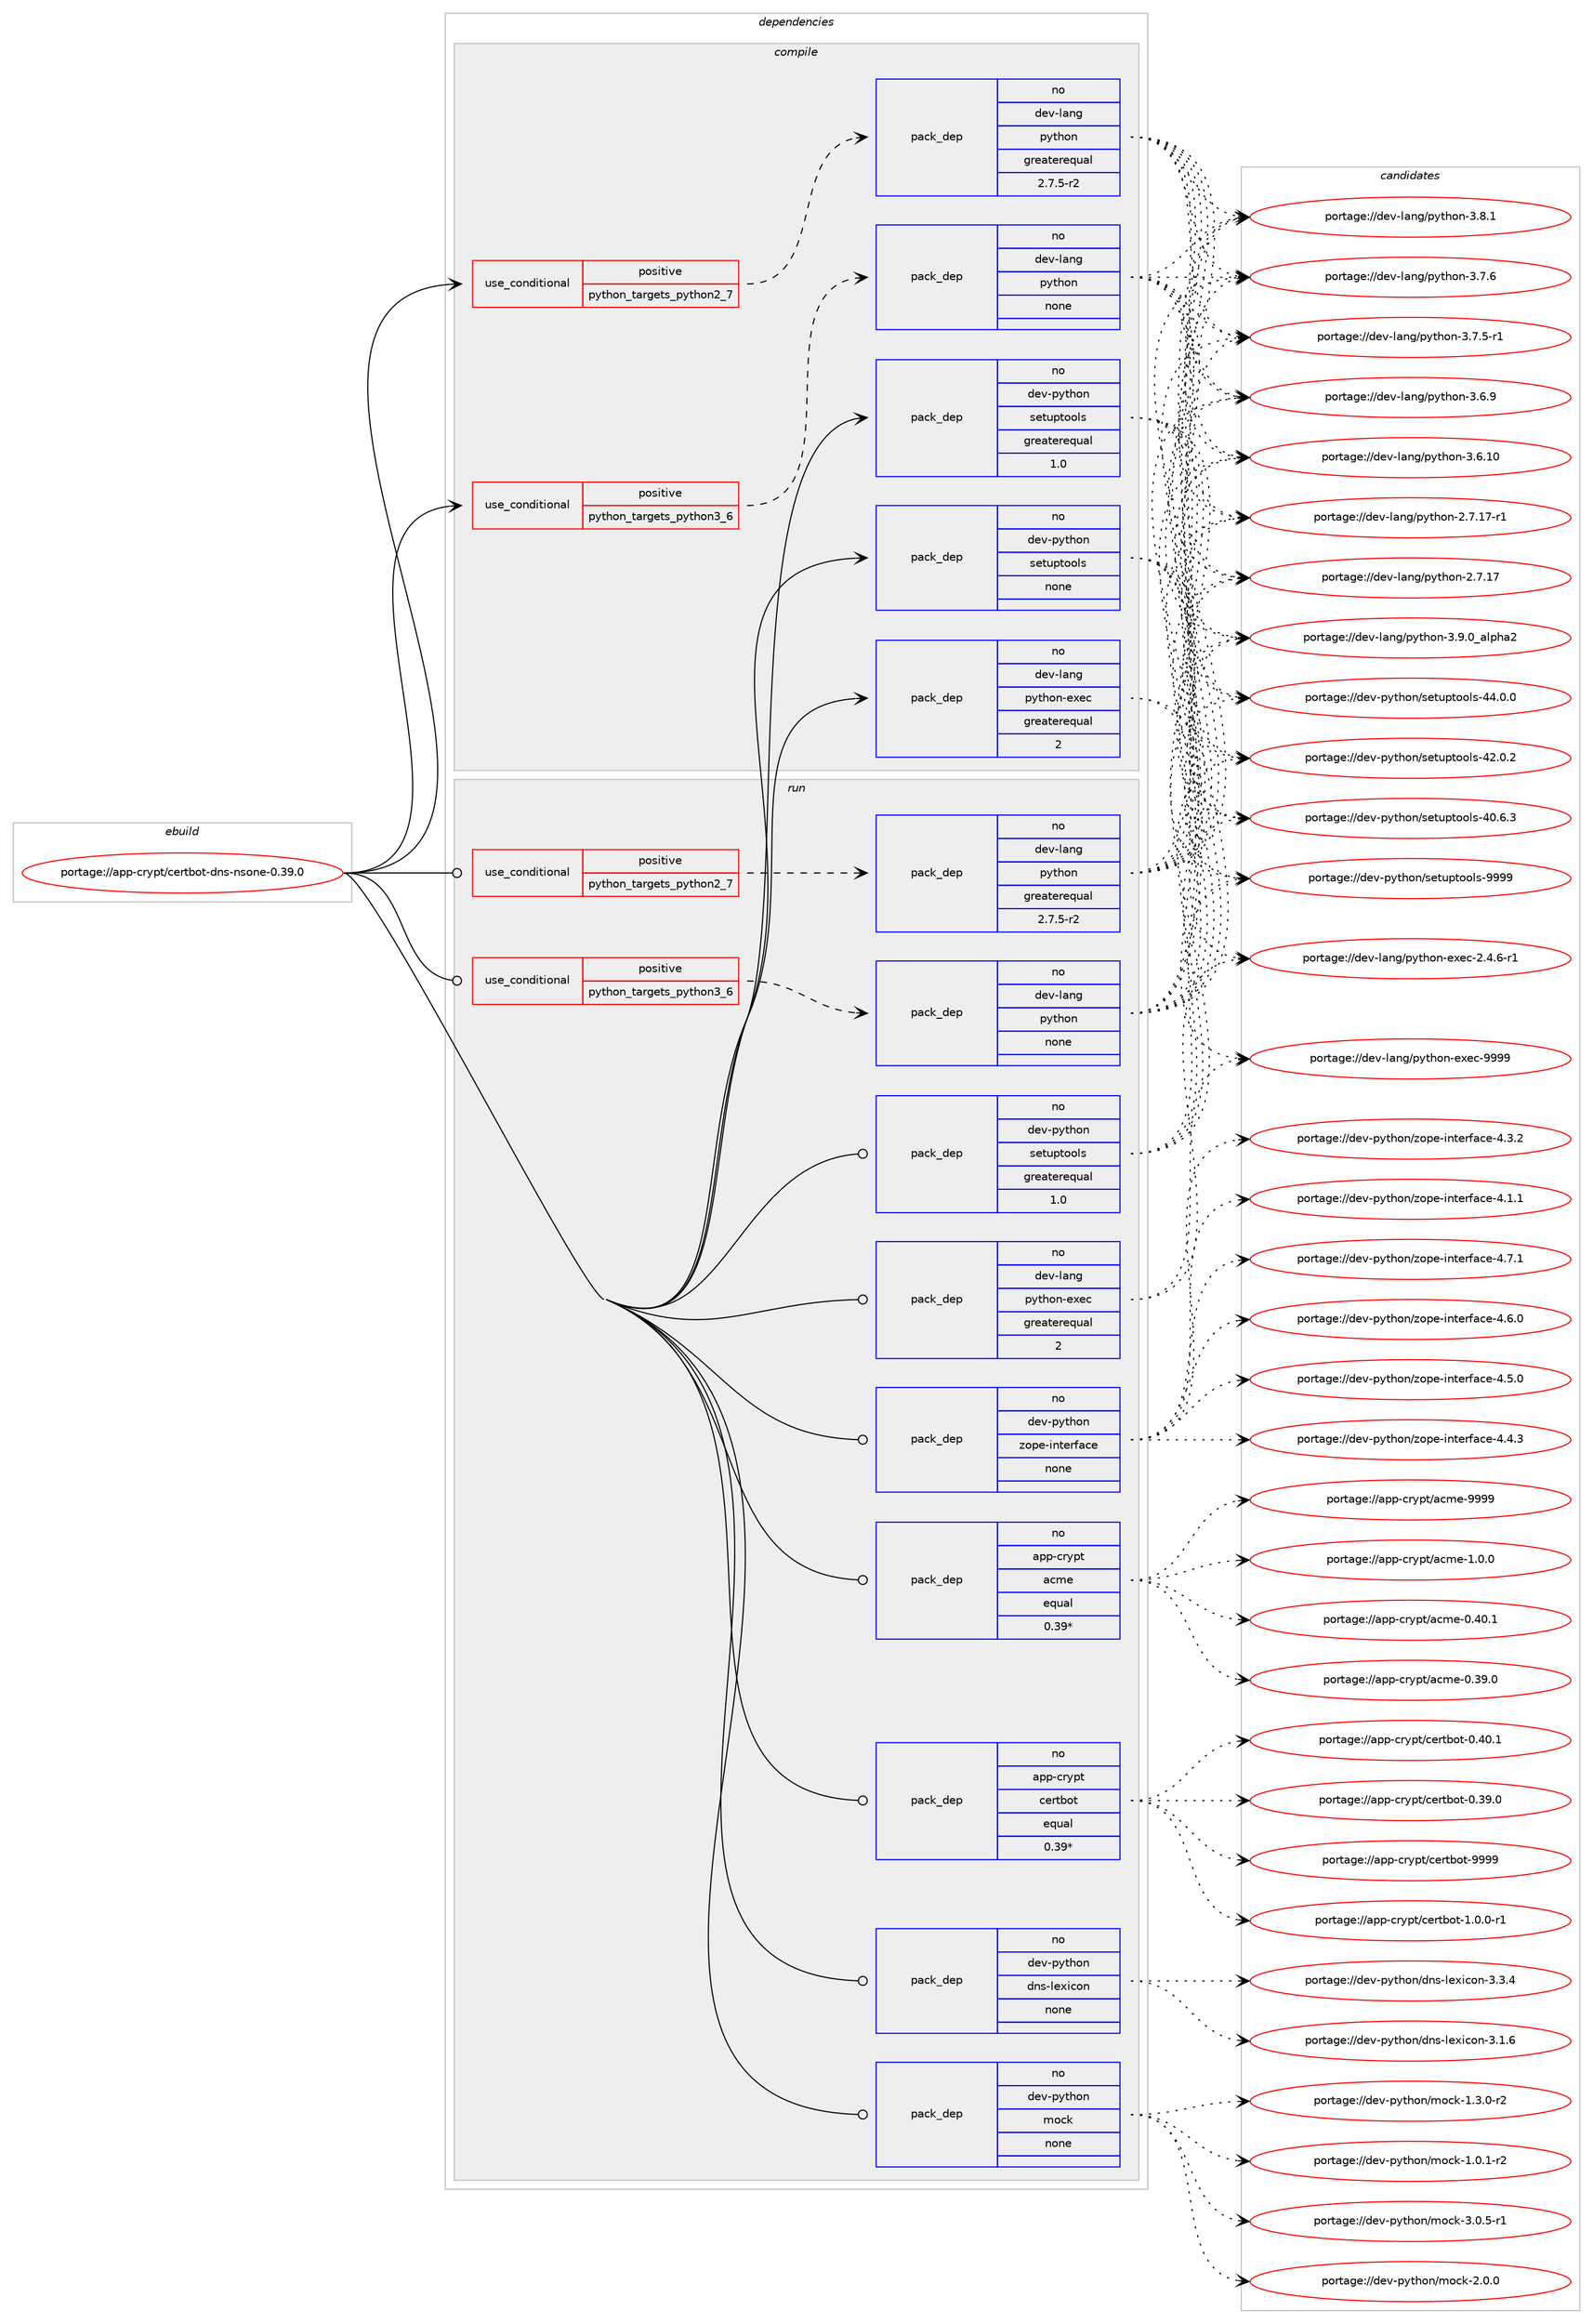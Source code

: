 digraph prolog {

# *************
# Graph options
# *************

newrank=true;
concentrate=true;
compound=true;
graph [rankdir=LR,fontname=Helvetica,fontsize=10,ranksep=1.5];#, ranksep=2.5, nodesep=0.2];
edge  [arrowhead=vee];
node  [fontname=Helvetica,fontsize=10];

# **********
# The ebuild
# **********

subgraph cluster_leftcol {
color=gray;
label=<<i>ebuild</i>>;
id [label="portage://app-crypt/certbot-dns-nsone-0.39.0", color=red, width=4, href="../app-crypt/certbot-dns-nsone-0.39.0.svg"];
}

# ****************
# The dependencies
# ****************

subgraph cluster_midcol {
color=gray;
label=<<i>dependencies</i>>;
subgraph cluster_compile {
fillcolor="#eeeeee";
style=filled;
label=<<i>compile</i>>;
subgraph cond151679 {
dependency643700 [label=<<TABLE BORDER="0" CELLBORDER="1" CELLSPACING="0" CELLPADDING="4"><TR><TD ROWSPAN="3" CELLPADDING="10">use_conditional</TD></TR><TR><TD>positive</TD></TR><TR><TD>python_targets_python2_7</TD></TR></TABLE>>, shape=none, color=red];
subgraph pack483455 {
dependency643701 [label=<<TABLE BORDER="0" CELLBORDER="1" CELLSPACING="0" CELLPADDING="4" WIDTH="220"><TR><TD ROWSPAN="6" CELLPADDING="30">pack_dep</TD></TR><TR><TD WIDTH="110">no</TD></TR><TR><TD>dev-lang</TD></TR><TR><TD>python</TD></TR><TR><TD>greaterequal</TD></TR><TR><TD>2.7.5-r2</TD></TR></TABLE>>, shape=none, color=blue];
}
dependency643700:e -> dependency643701:w [weight=20,style="dashed",arrowhead="vee"];
}
id:e -> dependency643700:w [weight=20,style="solid",arrowhead="vee"];
subgraph cond151680 {
dependency643702 [label=<<TABLE BORDER="0" CELLBORDER="1" CELLSPACING="0" CELLPADDING="4"><TR><TD ROWSPAN="3" CELLPADDING="10">use_conditional</TD></TR><TR><TD>positive</TD></TR><TR><TD>python_targets_python3_6</TD></TR></TABLE>>, shape=none, color=red];
subgraph pack483456 {
dependency643703 [label=<<TABLE BORDER="0" CELLBORDER="1" CELLSPACING="0" CELLPADDING="4" WIDTH="220"><TR><TD ROWSPAN="6" CELLPADDING="30">pack_dep</TD></TR><TR><TD WIDTH="110">no</TD></TR><TR><TD>dev-lang</TD></TR><TR><TD>python</TD></TR><TR><TD>none</TD></TR><TR><TD></TD></TR></TABLE>>, shape=none, color=blue];
}
dependency643702:e -> dependency643703:w [weight=20,style="dashed",arrowhead="vee"];
}
id:e -> dependency643702:w [weight=20,style="solid",arrowhead="vee"];
subgraph pack483457 {
dependency643704 [label=<<TABLE BORDER="0" CELLBORDER="1" CELLSPACING="0" CELLPADDING="4" WIDTH="220"><TR><TD ROWSPAN="6" CELLPADDING="30">pack_dep</TD></TR><TR><TD WIDTH="110">no</TD></TR><TR><TD>dev-lang</TD></TR><TR><TD>python-exec</TD></TR><TR><TD>greaterequal</TD></TR><TR><TD>2</TD></TR></TABLE>>, shape=none, color=blue];
}
id:e -> dependency643704:w [weight=20,style="solid",arrowhead="vee"];
subgraph pack483458 {
dependency643705 [label=<<TABLE BORDER="0" CELLBORDER="1" CELLSPACING="0" CELLPADDING="4" WIDTH="220"><TR><TD ROWSPAN="6" CELLPADDING="30">pack_dep</TD></TR><TR><TD WIDTH="110">no</TD></TR><TR><TD>dev-python</TD></TR><TR><TD>setuptools</TD></TR><TR><TD>greaterequal</TD></TR><TR><TD>1.0</TD></TR></TABLE>>, shape=none, color=blue];
}
id:e -> dependency643705:w [weight=20,style="solid",arrowhead="vee"];
subgraph pack483459 {
dependency643706 [label=<<TABLE BORDER="0" CELLBORDER="1" CELLSPACING="0" CELLPADDING="4" WIDTH="220"><TR><TD ROWSPAN="6" CELLPADDING="30">pack_dep</TD></TR><TR><TD WIDTH="110">no</TD></TR><TR><TD>dev-python</TD></TR><TR><TD>setuptools</TD></TR><TR><TD>none</TD></TR><TR><TD></TD></TR></TABLE>>, shape=none, color=blue];
}
id:e -> dependency643706:w [weight=20,style="solid",arrowhead="vee"];
}
subgraph cluster_compileandrun {
fillcolor="#eeeeee";
style=filled;
label=<<i>compile and run</i>>;
}
subgraph cluster_run {
fillcolor="#eeeeee";
style=filled;
label=<<i>run</i>>;
subgraph cond151681 {
dependency643707 [label=<<TABLE BORDER="0" CELLBORDER="1" CELLSPACING="0" CELLPADDING="4"><TR><TD ROWSPAN="3" CELLPADDING="10">use_conditional</TD></TR><TR><TD>positive</TD></TR><TR><TD>python_targets_python2_7</TD></TR></TABLE>>, shape=none, color=red];
subgraph pack483460 {
dependency643708 [label=<<TABLE BORDER="0" CELLBORDER="1" CELLSPACING="0" CELLPADDING="4" WIDTH="220"><TR><TD ROWSPAN="6" CELLPADDING="30">pack_dep</TD></TR><TR><TD WIDTH="110">no</TD></TR><TR><TD>dev-lang</TD></TR><TR><TD>python</TD></TR><TR><TD>greaterequal</TD></TR><TR><TD>2.7.5-r2</TD></TR></TABLE>>, shape=none, color=blue];
}
dependency643707:e -> dependency643708:w [weight=20,style="dashed",arrowhead="vee"];
}
id:e -> dependency643707:w [weight=20,style="solid",arrowhead="odot"];
subgraph cond151682 {
dependency643709 [label=<<TABLE BORDER="0" CELLBORDER="1" CELLSPACING="0" CELLPADDING="4"><TR><TD ROWSPAN="3" CELLPADDING="10">use_conditional</TD></TR><TR><TD>positive</TD></TR><TR><TD>python_targets_python3_6</TD></TR></TABLE>>, shape=none, color=red];
subgraph pack483461 {
dependency643710 [label=<<TABLE BORDER="0" CELLBORDER="1" CELLSPACING="0" CELLPADDING="4" WIDTH="220"><TR><TD ROWSPAN="6" CELLPADDING="30">pack_dep</TD></TR><TR><TD WIDTH="110">no</TD></TR><TR><TD>dev-lang</TD></TR><TR><TD>python</TD></TR><TR><TD>none</TD></TR><TR><TD></TD></TR></TABLE>>, shape=none, color=blue];
}
dependency643709:e -> dependency643710:w [weight=20,style="dashed",arrowhead="vee"];
}
id:e -> dependency643709:w [weight=20,style="solid",arrowhead="odot"];
subgraph pack483462 {
dependency643711 [label=<<TABLE BORDER="0" CELLBORDER="1" CELLSPACING="0" CELLPADDING="4" WIDTH="220"><TR><TD ROWSPAN="6" CELLPADDING="30">pack_dep</TD></TR><TR><TD WIDTH="110">no</TD></TR><TR><TD>app-crypt</TD></TR><TR><TD>acme</TD></TR><TR><TD>equal</TD></TR><TR><TD>0.39*</TD></TR></TABLE>>, shape=none, color=blue];
}
id:e -> dependency643711:w [weight=20,style="solid",arrowhead="odot"];
subgraph pack483463 {
dependency643712 [label=<<TABLE BORDER="0" CELLBORDER="1" CELLSPACING="0" CELLPADDING="4" WIDTH="220"><TR><TD ROWSPAN="6" CELLPADDING="30">pack_dep</TD></TR><TR><TD WIDTH="110">no</TD></TR><TR><TD>app-crypt</TD></TR><TR><TD>certbot</TD></TR><TR><TD>equal</TD></TR><TR><TD>0.39*</TD></TR></TABLE>>, shape=none, color=blue];
}
id:e -> dependency643712:w [weight=20,style="solid",arrowhead="odot"];
subgraph pack483464 {
dependency643713 [label=<<TABLE BORDER="0" CELLBORDER="1" CELLSPACING="0" CELLPADDING="4" WIDTH="220"><TR><TD ROWSPAN="6" CELLPADDING="30">pack_dep</TD></TR><TR><TD WIDTH="110">no</TD></TR><TR><TD>dev-lang</TD></TR><TR><TD>python-exec</TD></TR><TR><TD>greaterequal</TD></TR><TR><TD>2</TD></TR></TABLE>>, shape=none, color=blue];
}
id:e -> dependency643713:w [weight=20,style="solid",arrowhead="odot"];
subgraph pack483465 {
dependency643714 [label=<<TABLE BORDER="0" CELLBORDER="1" CELLSPACING="0" CELLPADDING="4" WIDTH="220"><TR><TD ROWSPAN="6" CELLPADDING="30">pack_dep</TD></TR><TR><TD WIDTH="110">no</TD></TR><TR><TD>dev-python</TD></TR><TR><TD>dns-lexicon</TD></TR><TR><TD>none</TD></TR><TR><TD></TD></TR></TABLE>>, shape=none, color=blue];
}
id:e -> dependency643714:w [weight=20,style="solid",arrowhead="odot"];
subgraph pack483466 {
dependency643715 [label=<<TABLE BORDER="0" CELLBORDER="1" CELLSPACING="0" CELLPADDING="4" WIDTH="220"><TR><TD ROWSPAN="6" CELLPADDING="30">pack_dep</TD></TR><TR><TD WIDTH="110">no</TD></TR><TR><TD>dev-python</TD></TR><TR><TD>mock</TD></TR><TR><TD>none</TD></TR><TR><TD></TD></TR></TABLE>>, shape=none, color=blue];
}
id:e -> dependency643715:w [weight=20,style="solid",arrowhead="odot"];
subgraph pack483467 {
dependency643716 [label=<<TABLE BORDER="0" CELLBORDER="1" CELLSPACING="0" CELLPADDING="4" WIDTH="220"><TR><TD ROWSPAN="6" CELLPADDING="30">pack_dep</TD></TR><TR><TD WIDTH="110">no</TD></TR><TR><TD>dev-python</TD></TR><TR><TD>setuptools</TD></TR><TR><TD>greaterequal</TD></TR><TR><TD>1.0</TD></TR></TABLE>>, shape=none, color=blue];
}
id:e -> dependency643716:w [weight=20,style="solid",arrowhead="odot"];
subgraph pack483468 {
dependency643717 [label=<<TABLE BORDER="0" CELLBORDER="1" CELLSPACING="0" CELLPADDING="4" WIDTH="220"><TR><TD ROWSPAN="6" CELLPADDING="30">pack_dep</TD></TR><TR><TD WIDTH="110">no</TD></TR><TR><TD>dev-python</TD></TR><TR><TD>zope-interface</TD></TR><TR><TD>none</TD></TR><TR><TD></TD></TR></TABLE>>, shape=none, color=blue];
}
id:e -> dependency643717:w [weight=20,style="solid",arrowhead="odot"];
}
}

# **************
# The candidates
# **************

subgraph cluster_choices {
rank=same;
color=gray;
label=<<i>candidates</i>>;

subgraph choice483455 {
color=black;
nodesep=1;
choice10010111845108971101034711212111610411111045514657464895971081121049750 [label="portage://dev-lang/python-3.9.0_alpha2", color=red, width=4,href="../dev-lang/python-3.9.0_alpha2.svg"];
choice100101118451089711010347112121116104111110455146564649 [label="portage://dev-lang/python-3.8.1", color=red, width=4,href="../dev-lang/python-3.8.1.svg"];
choice100101118451089711010347112121116104111110455146554654 [label="portage://dev-lang/python-3.7.6", color=red, width=4,href="../dev-lang/python-3.7.6.svg"];
choice1001011184510897110103471121211161041111104551465546534511449 [label="portage://dev-lang/python-3.7.5-r1", color=red, width=4,href="../dev-lang/python-3.7.5-r1.svg"];
choice100101118451089711010347112121116104111110455146544657 [label="portage://dev-lang/python-3.6.9", color=red, width=4,href="../dev-lang/python-3.6.9.svg"];
choice10010111845108971101034711212111610411111045514654464948 [label="portage://dev-lang/python-3.6.10", color=red, width=4,href="../dev-lang/python-3.6.10.svg"];
choice100101118451089711010347112121116104111110455046554649554511449 [label="portage://dev-lang/python-2.7.17-r1", color=red, width=4,href="../dev-lang/python-2.7.17-r1.svg"];
choice10010111845108971101034711212111610411111045504655464955 [label="portage://dev-lang/python-2.7.17", color=red, width=4,href="../dev-lang/python-2.7.17.svg"];
dependency643701:e -> choice10010111845108971101034711212111610411111045514657464895971081121049750:w [style=dotted,weight="100"];
dependency643701:e -> choice100101118451089711010347112121116104111110455146564649:w [style=dotted,weight="100"];
dependency643701:e -> choice100101118451089711010347112121116104111110455146554654:w [style=dotted,weight="100"];
dependency643701:e -> choice1001011184510897110103471121211161041111104551465546534511449:w [style=dotted,weight="100"];
dependency643701:e -> choice100101118451089711010347112121116104111110455146544657:w [style=dotted,weight="100"];
dependency643701:e -> choice10010111845108971101034711212111610411111045514654464948:w [style=dotted,weight="100"];
dependency643701:e -> choice100101118451089711010347112121116104111110455046554649554511449:w [style=dotted,weight="100"];
dependency643701:e -> choice10010111845108971101034711212111610411111045504655464955:w [style=dotted,weight="100"];
}
subgraph choice483456 {
color=black;
nodesep=1;
choice10010111845108971101034711212111610411111045514657464895971081121049750 [label="portage://dev-lang/python-3.9.0_alpha2", color=red, width=4,href="../dev-lang/python-3.9.0_alpha2.svg"];
choice100101118451089711010347112121116104111110455146564649 [label="portage://dev-lang/python-3.8.1", color=red, width=4,href="../dev-lang/python-3.8.1.svg"];
choice100101118451089711010347112121116104111110455146554654 [label="portage://dev-lang/python-3.7.6", color=red, width=4,href="../dev-lang/python-3.7.6.svg"];
choice1001011184510897110103471121211161041111104551465546534511449 [label="portage://dev-lang/python-3.7.5-r1", color=red, width=4,href="../dev-lang/python-3.7.5-r1.svg"];
choice100101118451089711010347112121116104111110455146544657 [label="portage://dev-lang/python-3.6.9", color=red, width=4,href="../dev-lang/python-3.6.9.svg"];
choice10010111845108971101034711212111610411111045514654464948 [label="portage://dev-lang/python-3.6.10", color=red, width=4,href="../dev-lang/python-3.6.10.svg"];
choice100101118451089711010347112121116104111110455046554649554511449 [label="portage://dev-lang/python-2.7.17-r1", color=red, width=4,href="../dev-lang/python-2.7.17-r1.svg"];
choice10010111845108971101034711212111610411111045504655464955 [label="portage://dev-lang/python-2.7.17", color=red, width=4,href="../dev-lang/python-2.7.17.svg"];
dependency643703:e -> choice10010111845108971101034711212111610411111045514657464895971081121049750:w [style=dotted,weight="100"];
dependency643703:e -> choice100101118451089711010347112121116104111110455146564649:w [style=dotted,weight="100"];
dependency643703:e -> choice100101118451089711010347112121116104111110455146554654:w [style=dotted,weight="100"];
dependency643703:e -> choice1001011184510897110103471121211161041111104551465546534511449:w [style=dotted,weight="100"];
dependency643703:e -> choice100101118451089711010347112121116104111110455146544657:w [style=dotted,weight="100"];
dependency643703:e -> choice10010111845108971101034711212111610411111045514654464948:w [style=dotted,weight="100"];
dependency643703:e -> choice100101118451089711010347112121116104111110455046554649554511449:w [style=dotted,weight="100"];
dependency643703:e -> choice10010111845108971101034711212111610411111045504655464955:w [style=dotted,weight="100"];
}
subgraph choice483457 {
color=black;
nodesep=1;
choice10010111845108971101034711212111610411111045101120101994557575757 [label="portage://dev-lang/python-exec-9999", color=red, width=4,href="../dev-lang/python-exec-9999.svg"];
choice10010111845108971101034711212111610411111045101120101994550465246544511449 [label="portage://dev-lang/python-exec-2.4.6-r1", color=red, width=4,href="../dev-lang/python-exec-2.4.6-r1.svg"];
dependency643704:e -> choice10010111845108971101034711212111610411111045101120101994557575757:w [style=dotted,weight="100"];
dependency643704:e -> choice10010111845108971101034711212111610411111045101120101994550465246544511449:w [style=dotted,weight="100"];
}
subgraph choice483458 {
color=black;
nodesep=1;
choice10010111845112121116104111110471151011161171121161111111081154557575757 [label="portage://dev-python/setuptools-9999", color=red, width=4,href="../dev-python/setuptools-9999.svg"];
choice100101118451121211161041111104711510111611711211611111110811545525246484648 [label="portage://dev-python/setuptools-44.0.0", color=red, width=4,href="../dev-python/setuptools-44.0.0.svg"];
choice100101118451121211161041111104711510111611711211611111110811545525046484650 [label="portage://dev-python/setuptools-42.0.2", color=red, width=4,href="../dev-python/setuptools-42.0.2.svg"];
choice100101118451121211161041111104711510111611711211611111110811545524846544651 [label="portage://dev-python/setuptools-40.6.3", color=red, width=4,href="../dev-python/setuptools-40.6.3.svg"];
dependency643705:e -> choice10010111845112121116104111110471151011161171121161111111081154557575757:w [style=dotted,weight="100"];
dependency643705:e -> choice100101118451121211161041111104711510111611711211611111110811545525246484648:w [style=dotted,weight="100"];
dependency643705:e -> choice100101118451121211161041111104711510111611711211611111110811545525046484650:w [style=dotted,weight="100"];
dependency643705:e -> choice100101118451121211161041111104711510111611711211611111110811545524846544651:w [style=dotted,weight="100"];
}
subgraph choice483459 {
color=black;
nodesep=1;
choice10010111845112121116104111110471151011161171121161111111081154557575757 [label="portage://dev-python/setuptools-9999", color=red, width=4,href="../dev-python/setuptools-9999.svg"];
choice100101118451121211161041111104711510111611711211611111110811545525246484648 [label="portage://dev-python/setuptools-44.0.0", color=red, width=4,href="../dev-python/setuptools-44.0.0.svg"];
choice100101118451121211161041111104711510111611711211611111110811545525046484650 [label="portage://dev-python/setuptools-42.0.2", color=red, width=4,href="../dev-python/setuptools-42.0.2.svg"];
choice100101118451121211161041111104711510111611711211611111110811545524846544651 [label="portage://dev-python/setuptools-40.6.3", color=red, width=4,href="../dev-python/setuptools-40.6.3.svg"];
dependency643706:e -> choice10010111845112121116104111110471151011161171121161111111081154557575757:w [style=dotted,weight="100"];
dependency643706:e -> choice100101118451121211161041111104711510111611711211611111110811545525246484648:w [style=dotted,weight="100"];
dependency643706:e -> choice100101118451121211161041111104711510111611711211611111110811545525046484650:w [style=dotted,weight="100"];
dependency643706:e -> choice100101118451121211161041111104711510111611711211611111110811545524846544651:w [style=dotted,weight="100"];
}
subgraph choice483460 {
color=black;
nodesep=1;
choice10010111845108971101034711212111610411111045514657464895971081121049750 [label="portage://dev-lang/python-3.9.0_alpha2", color=red, width=4,href="../dev-lang/python-3.9.0_alpha2.svg"];
choice100101118451089711010347112121116104111110455146564649 [label="portage://dev-lang/python-3.8.1", color=red, width=4,href="../dev-lang/python-3.8.1.svg"];
choice100101118451089711010347112121116104111110455146554654 [label="portage://dev-lang/python-3.7.6", color=red, width=4,href="../dev-lang/python-3.7.6.svg"];
choice1001011184510897110103471121211161041111104551465546534511449 [label="portage://dev-lang/python-3.7.5-r1", color=red, width=4,href="../dev-lang/python-3.7.5-r1.svg"];
choice100101118451089711010347112121116104111110455146544657 [label="portage://dev-lang/python-3.6.9", color=red, width=4,href="../dev-lang/python-3.6.9.svg"];
choice10010111845108971101034711212111610411111045514654464948 [label="portage://dev-lang/python-3.6.10", color=red, width=4,href="../dev-lang/python-3.6.10.svg"];
choice100101118451089711010347112121116104111110455046554649554511449 [label="portage://dev-lang/python-2.7.17-r1", color=red, width=4,href="../dev-lang/python-2.7.17-r1.svg"];
choice10010111845108971101034711212111610411111045504655464955 [label="portage://dev-lang/python-2.7.17", color=red, width=4,href="../dev-lang/python-2.7.17.svg"];
dependency643708:e -> choice10010111845108971101034711212111610411111045514657464895971081121049750:w [style=dotted,weight="100"];
dependency643708:e -> choice100101118451089711010347112121116104111110455146564649:w [style=dotted,weight="100"];
dependency643708:e -> choice100101118451089711010347112121116104111110455146554654:w [style=dotted,weight="100"];
dependency643708:e -> choice1001011184510897110103471121211161041111104551465546534511449:w [style=dotted,weight="100"];
dependency643708:e -> choice100101118451089711010347112121116104111110455146544657:w [style=dotted,weight="100"];
dependency643708:e -> choice10010111845108971101034711212111610411111045514654464948:w [style=dotted,weight="100"];
dependency643708:e -> choice100101118451089711010347112121116104111110455046554649554511449:w [style=dotted,weight="100"];
dependency643708:e -> choice10010111845108971101034711212111610411111045504655464955:w [style=dotted,weight="100"];
}
subgraph choice483461 {
color=black;
nodesep=1;
choice10010111845108971101034711212111610411111045514657464895971081121049750 [label="portage://dev-lang/python-3.9.0_alpha2", color=red, width=4,href="../dev-lang/python-3.9.0_alpha2.svg"];
choice100101118451089711010347112121116104111110455146564649 [label="portage://dev-lang/python-3.8.1", color=red, width=4,href="../dev-lang/python-3.8.1.svg"];
choice100101118451089711010347112121116104111110455146554654 [label="portage://dev-lang/python-3.7.6", color=red, width=4,href="../dev-lang/python-3.7.6.svg"];
choice1001011184510897110103471121211161041111104551465546534511449 [label="portage://dev-lang/python-3.7.5-r1", color=red, width=4,href="../dev-lang/python-3.7.5-r1.svg"];
choice100101118451089711010347112121116104111110455146544657 [label="portage://dev-lang/python-3.6.9", color=red, width=4,href="../dev-lang/python-3.6.9.svg"];
choice10010111845108971101034711212111610411111045514654464948 [label="portage://dev-lang/python-3.6.10", color=red, width=4,href="../dev-lang/python-3.6.10.svg"];
choice100101118451089711010347112121116104111110455046554649554511449 [label="portage://dev-lang/python-2.7.17-r1", color=red, width=4,href="../dev-lang/python-2.7.17-r1.svg"];
choice10010111845108971101034711212111610411111045504655464955 [label="portage://dev-lang/python-2.7.17", color=red, width=4,href="../dev-lang/python-2.7.17.svg"];
dependency643710:e -> choice10010111845108971101034711212111610411111045514657464895971081121049750:w [style=dotted,weight="100"];
dependency643710:e -> choice100101118451089711010347112121116104111110455146564649:w [style=dotted,weight="100"];
dependency643710:e -> choice100101118451089711010347112121116104111110455146554654:w [style=dotted,weight="100"];
dependency643710:e -> choice1001011184510897110103471121211161041111104551465546534511449:w [style=dotted,weight="100"];
dependency643710:e -> choice100101118451089711010347112121116104111110455146544657:w [style=dotted,weight="100"];
dependency643710:e -> choice10010111845108971101034711212111610411111045514654464948:w [style=dotted,weight="100"];
dependency643710:e -> choice100101118451089711010347112121116104111110455046554649554511449:w [style=dotted,weight="100"];
dependency643710:e -> choice10010111845108971101034711212111610411111045504655464955:w [style=dotted,weight="100"];
}
subgraph choice483462 {
color=black;
nodesep=1;
choice9711211245991141211121164797991091014557575757 [label="portage://app-crypt/acme-9999", color=red, width=4,href="../app-crypt/acme-9999.svg"];
choice971121124599114121112116479799109101454946484648 [label="portage://app-crypt/acme-1.0.0", color=red, width=4,href="../app-crypt/acme-1.0.0.svg"];
choice97112112459911412111211647979910910145484652484649 [label="portage://app-crypt/acme-0.40.1", color=red, width=4,href="../app-crypt/acme-0.40.1.svg"];
choice97112112459911412111211647979910910145484651574648 [label="portage://app-crypt/acme-0.39.0", color=red, width=4,href="../app-crypt/acme-0.39.0.svg"];
dependency643711:e -> choice9711211245991141211121164797991091014557575757:w [style=dotted,weight="100"];
dependency643711:e -> choice971121124599114121112116479799109101454946484648:w [style=dotted,weight="100"];
dependency643711:e -> choice97112112459911412111211647979910910145484652484649:w [style=dotted,weight="100"];
dependency643711:e -> choice97112112459911412111211647979910910145484651574648:w [style=dotted,weight="100"];
}
subgraph choice483463 {
color=black;
nodesep=1;
choice9711211245991141211121164799101114116981111164557575757 [label="portage://app-crypt/certbot-9999", color=red, width=4,href="../app-crypt/certbot-9999.svg"];
choice9711211245991141211121164799101114116981111164549464846484511449 [label="portage://app-crypt/certbot-1.0.0-r1", color=red, width=4,href="../app-crypt/certbot-1.0.0-r1.svg"];
choice97112112459911412111211647991011141169811111645484652484649 [label="portage://app-crypt/certbot-0.40.1", color=red, width=4,href="../app-crypt/certbot-0.40.1.svg"];
choice97112112459911412111211647991011141169811111645484651574648 [label="portage://app-crypt/certbot-0.39.0", color=red, width=4,href="../app-crypt/certbot-0.39.0.svg"];
dependency643712:e -> choice9711211245991141211121164799101114116981111164557575757:w [style=dotted,weight="100"];
dependency643712:e -> choice9711211245991141211121164799101114116981111164549464846484511449:w [style=dotted,weight="100"];
dependency643712:e -> choice97112112459911412111211647991011141169811111645484652484649:w [style=dotted,weight="100"];
dependency643712:e -> choice97112112459911412111211647991011141169811111645484651574648:w [style=dotted,weight="100"];
}
subgraph choice483464 {
color=black;
nodesep=1;
choice10010111845108971101034711212111610411111045101120101994557575757 [label="portage://dev-lang/python-exec-9999", color=red, width=4,href="../dev-lang/python-exec-9999.svg"];
choice10010111845108971101034711212111610411111045101120101994550465246544511449 [label="portage://dev-lang/python-exec-2.4.6-r1", color=red, width=4,href="../dev-lang/python-exec-2.4.6-r1.svg"];
dependency643713:e -> choice10010111845108971101034711212111610411111045101120101994557575757:w [style=dotted,weight="100"];
dependency643713:e -> choice10010111845108971101034711212111610411111045101120101994550465246544511449:w [style=dotted,weight="100"];
}
subgraph choice483465 {
color=black;
nodesep=1;
choice10010111845112121116104111110471001101154510810112010599111110455146514652 [label="portage://dev-python/dns-lexicon-3.3.4", color=red, width=4,href="../dev-python/dns-lexicon-3.3.4.svg"];
choice10010111845112121116104111110471001101154510810112010599111110455146494654 [label="portage://dev-python/dns-lexicon-3.1.6", color=red, width=4,href="../dev-python/dns-lexicon-3.1.6.svg"];
dependency643714:e -> choice10010111845112121116104111110471001101154510810112010599111110455146514652:w [style=dotted,weight="100"];
dependency643714:e -> choice10010111845112121116104111110471001101154510810112010599111110455146494654:w [style=dotted,weight="100"];
}
subgraph choice483466 {
color=black;
nodesep=1;
choice1001011184511212111610411111047109111991074551464846534511449 [label="portage://dev-python/mock-3.0.5-r1", color=red, width=4,href="../dev-python/mock-3.0.5-r1.svg"];
choice100101118451121211161041111104710911199107455046484648 [label="portage://dev-python/mock-2.0.0", color=red, width=4,href="../dev-python/mock-2.0.0.svg"];
choice1001011184511212111610411111047109111991074549465146484511450 [label="portage://dev-python/mock-1.3.0-r2", color=red, width=4,href="../dev-python/mock-1.3.0-r2.svg"];
choice1001011184511212111610411111047109111991074549464846494511450 [label="portage://dev-python/mock-1.0.1-r2", color=red, width=4,href="../dev-python/mock-1.0.1-r2.svg"];
dependency643715:e -> choice1001011184511212111610411111047109111991074551464846534511449:w [style=dotted,weight="100"];
dependency643715:e -> choice100101118451121211161041111104710911199107455046484648:w [style=dotted,weight="100"];
dependency643715:e -> choice1001011184511212111610411111047109111991074549465146484511450:w [style=dotted,weight="100"];
dependency643715:e -> choice1001011184511212111610411111047109111991074549464846494511450:w [style=dotted,weight="100"];
}
subgraph choice483467 {
color=black;
nodesep=1;
choice10010111845112121116104111110471151011161171121161111111081154557575757 [label="portage://dev-python/setuptools-9999", color=red, width=4,href="../dev-python/setuptools-9999.svg"];
choice100101118451121211161041111104711510111611711211611111110811545525246484648 [label="portage://dev-python/setuptools-44.0.0", color=red, width=4,href="../dev-python/setuptools-44.0.0.svg"];
choice100101118451121211161041111104711510111611711211611111110811545525046484650 [label="portage://dev-python/setuptools-42.0.2", color=red, width=4,href="../dev-python/setuptools-42.0.2.svg"];
choice100101118451121211161041111104711510111611711211611111110811545524846544651 [label="portage://dev-python/setuptools-40.6.3", color=red, width=4,href="../dev-python/setuptools-40.6.3.svg"];
dependency643716:e -> choice10010111845112121116104111110471151011161171121161111111081154557575757:w [style=dotted,weight="100"];
dependency643716:e -> choice100101118451121211161041111104711510111611711211611111110811545525246484648:w [style=dotted,weight="100"];
dependency643716:e -> choice100101118451121211161041111104711510111611711211611111110811545525046484650:w [style=dotted,weight="100"];
dependency643716:e -> choice100101118451121211161041111104711510111611711211611111110811545524846544651:w [style=dotted,weight="100"];
}
subgraph choice483468 {
color=black;
nodesep=1;
choice1001011184511212111610411111047122111112101451051101161011141029799101455246554649 [label="portage://dev-python/zope-interface-4.7.1", color=red, width=4,href="../dev-python/zope-interface-4.7.1.svg"];
choice1001011184511212111610411111047122111112101451051101161011141029799101455246544648 [label="portage://dev-python/zope-interface-4.6.0", color=red, width=4,href="../dev-python/zope-interface-4.6.0.svg"];
choice1001011184511212111610411111047122111112101451051101161011141029799101455246534648 [label="portage://dev-python/zope-interface-4.5.0", color=red, width=4,href="../dev-python/zope-interface-4.5.0.svg"];
choice1001011184511212111610411111047122111112101451051101161011141029799101455246524651 [label="portage://dev-python/zope-interface-4.4.3", color=red, width=4,href="../dev-python/zope-interface-4.4.3.svg"];
choice1001011184511212111610411111047122111112101451051101161011141029799101455246514650 [label="portage://dev-python/zope-interface-4.3.2", color=red, width=4,href="../dev-python/zope-interface-4.3.2.svg"];
choice1001011184511212111610411111047122111112101451051101161011141029799101455246494649 [label="portage://dev-python/zope-interface-4.1.1", color=red, width=4,href="../dev-python/zope-interface-4.1.1.svg"];
dependency643717:e -> choice1001011184511212111610411111047122111112101451051101161011141029799101455246554649:w [style=dotted,weight="100"];
dependency643717:e -> choice1001011184511212111610411111047122111112101451051101161011141029799101455246544648:w [style=dotted,weight="100"];
dependency643717:e -> choice1001011184511212111610411111047122111112101451051101161011141029799101455246534648:w [style=dotted,weight="100"];
dependency643717:e -> choice1001011184511212111610411111047122111112101451051101161011141029799101455246524651:w [style=dotted,weight="100"];
dependency643717:e -> choice1001011184511212111610411111047122111112101451051101161011141029799101455246514650:w [style=dotted,weight="100"];
dependency643717:e -> choice1001011184511212111610411111047122111112101451051101161011141029799101455246494649:w [style=dotted,weight="100"];
}
}

}
